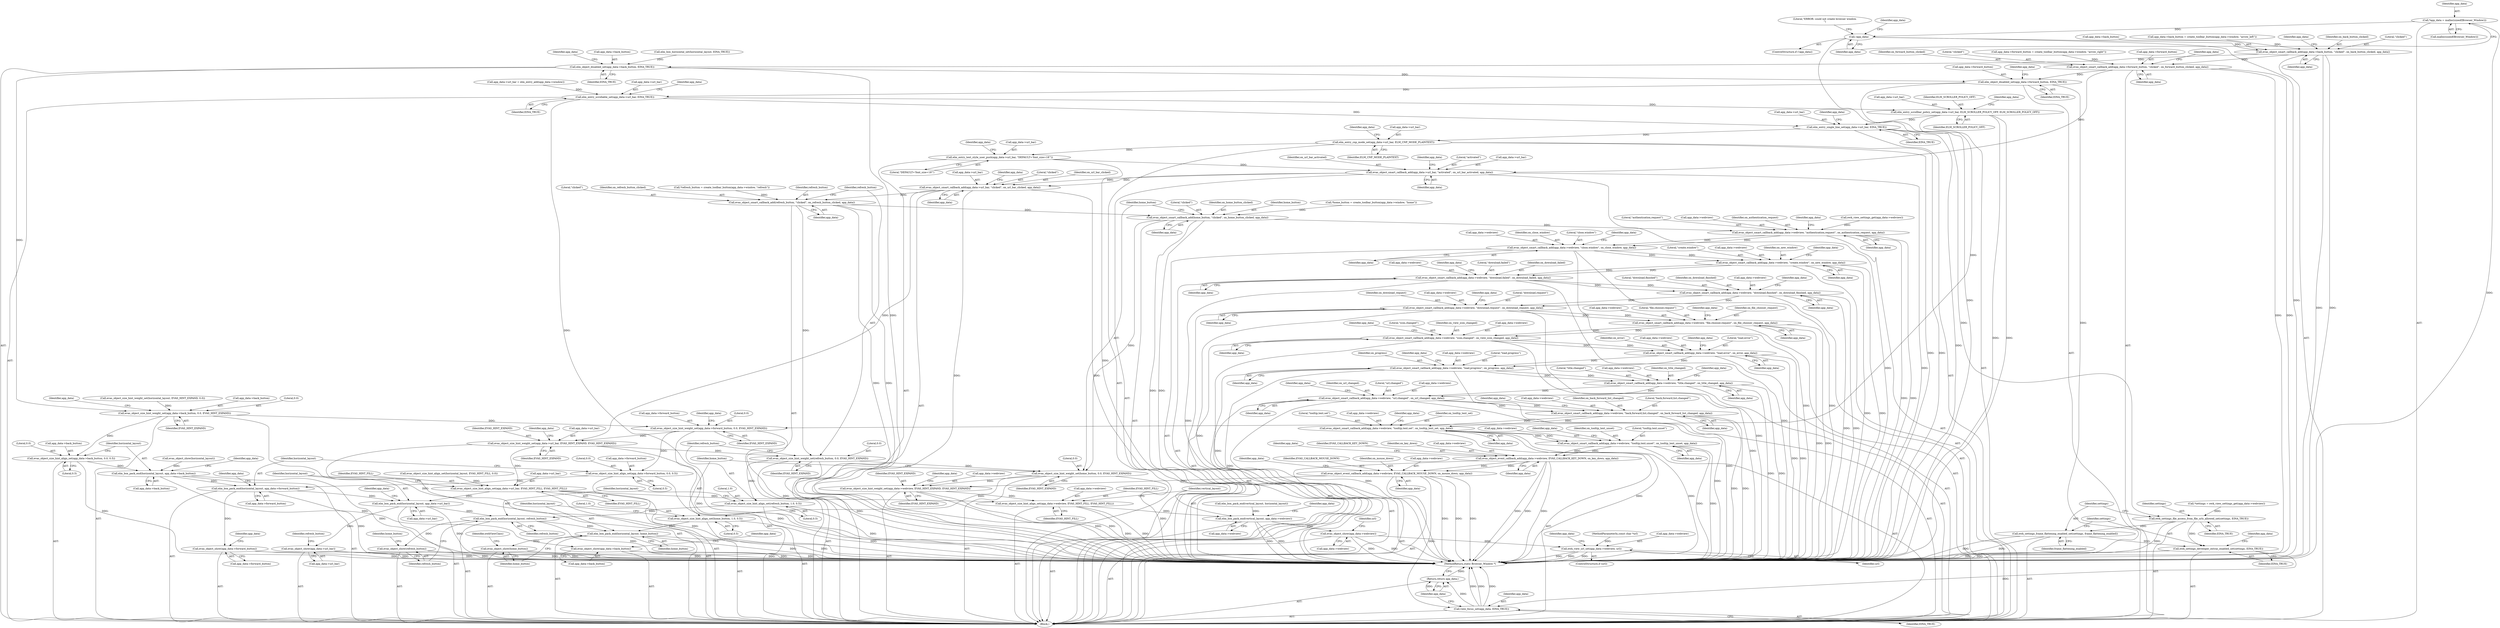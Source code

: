 digraph "0_Chrome_46afbe7f7f55280947e9c06c429a68983ba9d8dd_0@API" {
"1000114" [label="(Call,*app_data = malloc(sizeof(Browser_Window)))"];
"1000120" [label="(Call,!app_data)"];
"1000225" [label="(Call,evas_object_smart_callback_add(app_data->back_button, \"clicked\", on_back_button_clicked, app_data))"];
"1000232" [label="(Call,elm_object_disabled_set(app_data->back_button, EINA_TRUE))"];
"1000237" [label="(Call,evas_object_size_hint_weight_set(app_data->back_button, 0.0, EVAS_HINT_EXPAND))"];
"1000243" [label="(Call,evas_object_size_hint_align_set(app_data->back_button, 0.0, 0.5))"];
"1000249" [label="(Call,elm_box_pack_end(horizontal_layout, app_data->back_button))"];
"1000254" [label="(Call,evas_object_show(app_data->back_button))"];
"1000291" [label="(Call,elm_box_pack_end(horizontal_layout, app_data->forward_button))"];
"1000296" [label="(Call,evas_object_show(app_data->forward_button))"];
"1000360" [label="(Call,elm_box_pack_end(horizontal_layout, app_data->url_bar))"];
"1000365" [label="(Call,evas_object_show(app_data->url_bar))"];
"1000390" [label="(Call,elm_box_pack_end(horizontal_layout, refresh_button))"];
"1000393" [label="(Call,evas_object_show(refresh_button))"];
"1000416" [label="(Call,elm_box_pack_end(horizontal_layout, home_button))"];
"1000419" [label="(Call,evas_object_show(home_button))"];
"1000279" [label="(Call,evas_object_size_hint_weight_set(app_data->forward_button, 0.0, EVAS_HINT_EXPAND))"];
"1000285" [label="(Call,evas_object_size_hint_align_set(app_data->forward_button, 0.0, 0.5))"];
"1000348" [label="(Call,evas_object_size_hint_weight_set(app_data->url_bar, EVAS_HINT_EXPAND, EVAS_HINT_EXPAND))"];
"1000354" [label="(Call,evas_object_size_hint_align_set(app_data->url_bar, EVAS_HINT_FILL, EVAS_HINT_FILL))"];
"1000604" [label="(Call,evas_object_size_hint_align_set(app_data->webview, EVAS_HINT_FILL, EVAS_HINT_FILL))"];
"1000610" [label="(Call,elm_box_pack_end(vertical_layout, app_data->webview))"];
"1000615" [label="(Call,evas_object_show(app_data->webview))"];
"1000621" [label="(Call,ewk_view_url_set(app_data->webview, url))"];
"1000382" [label="(Call,evas_object_size_hint_weight_set(refresh_button, 0.0, EVAS_HINT_EXPAND))"];
"1000386" [label="(Call,evas_object_size_hint_align_set(refresh_button, 1.0, 0.5))"];
"1000408" [label="(Call,evas_object_size_hint_weight_set(home_button, 0.0, EVAS_HINT_EXPAND))"];
"1000412" [label="(Call,evas_object_size_hint_align_set(home_button, 1.0, 0.5))"];
"1000598" [label="(Call,evas_object_size_hint_weight_set(app_data->webview, EVAS_HINT_EXPAND, EVAS_HINT_EXPAND))"];
"1000274" [label="(Call,elm_object_disabled_set(app_data->forward_button, EINA_TRUE))"];
"1000308" [label="(Call,elm_entry_scrollable_set(app_data->url_bar, EINA_TRUE))"];
"1000313" [label="(Call,elm_entry_scrollbar_policy_set(app_data->url_bar, ELM_SCROLLER_POLICY_OFF, ELM_SCROLLER_POLICY_OFF))"];
"1000319" [label="(Call,elm_entry_single_line_set(app_data->url_bar, EINA_TRUE))"];
"1000324" [label="(Call,elm_entry_cnp_mode_set(app_data->url_bar, ELM_CNP_MODE_PLAINTEXT))"];
"1000329" [label="(Call,elm_entry_text_style_user_push(app_data->url_bar, \"DEFAULT='font_size=18'\"))"];
"1000334" [label="(Call,evas_object_smart_callback_add(app_data->url_bar, \"activated\", on_url_bar_activated, app_data))"];
"1000341" [label="(Call,evas_object_smart_callback_add(app_data->url_bar, \"clicked\", on_url_bar_clicked, app_data))"];
"1000377" [label="(Call,evas_object_smart_callback_add(refresh_button, \"clicked\", on_refresh_button_clicked, app_data))"];
"1000403" [label="(Call,evas_object_smart_callback_add(home_button, \"clicked\", on_home_button_clicked, app_data))"];
"1000479" [label="(Call,evas_object_smart_callback_add(app_data->webview, \"authentication,request\", on_authentication_request, app_data))"];
"1000486" [label="(Call,evas_object_smart_callback_add(app_data->webview, \"close,window\", on_close_window, app_data))"];
"1000493" [label="(Call,evas_object_smart_callback_add(app_data->webview, \"create,window\", on_new_window, app_data))"];
"1000500" [label="(Call,evas_object_smart_callback_add(app_data->webview, \"download,failed\", on_download_failed, app_data))"];
"1000507" [label="(Call,evas_object_smart_callback_add(app_data->webview, \"download,finished\", on_download_finished, app_data))"];
"1000514" [label="(Call,evas_object_smart_callback_add(app_data->webview, \"download,request\", on_download_request, app_data))"];
"1000521" [label="(Call,evas_object_smart_callback_add(app_data->webview, \"file,chooser,request\", on_file_chooser_request, app_data))"];
"1000528" [label="(Call,evas_object_smart_callback_add(app_data->webview, \"icon,changed\", on_view_icon_changed, app_data))"];
"1000535" [label="(Call,evas_object_smart_callback_add(app_data->webview, \"load,error\", on_error, app_data))"];
"1000542" [label="(Call,evas_object_smart_callback_add(app_data->webview, \"load,progress\", on_progress, app_data))"];
"1000549" [label="(Call,evas_object_smart_callback_add(app_data->webview, \"title,changed\", on_title_changed, app_data))"];
"1000556" [label="(Call,evas_object_smart_callback_add(app_data->webview, \"url,changed\", on_url_changed, app_data))"];
"1000563" [label="(Call,evas_object_smart_callback_add(app_data->webview, \"back,forward,list,changed\", on_back_forward_list_changed, app_data))"];
"1000570" [label="(Call,evas_object_smart_callback_add(app_data->webview, \"tooltip,text,set\", on_tooltip_text_set, app_data))"];
"1000577" [label="(Call,evas_object_smart_callback_add(app_data->webview, \"tooltip,text,unset\", on_tooltip_text_unset, app_data))"];
"1000584" [label="(Call,evas_object_event_callback_add(app_data->webview, EVAS_CALLBACK_KEY_DOWN, on_key_down, app_data))"];
"1000591" [label="(Call,evas_object_event_callback_add(app_data->webview, EVAS_CALLBACK_MOUSE_DOWN, on_mouse_down, app_data))"];
"1000636" [label="(Call,view_focus_set(app_data, EINA_TRUE))"];
"1000639" [label="(Return,return app_data;)"];
"1000470" [label="(Call,ewk_settings_file_access_from_file_urls_allowed_set(settings, EINA_TRUE))"];
"1000473" [label="(Call,ewk_settings_frame_flattening_enabled_set(settings, frame_flattening_enabled))"];
"1000476" [label="(Call,ewk_settings_developer_extras_enabled_set(settings, EINA_TRUE))"];
"1000267" [label="(Call,evas_object_smart_callback_add(app_data->forward_button, \"clicked\", on_forward_button_clicked, app_data))"];
"1000325" [label="(Call,app_data->url_bar)"];
"1000578" [label="(Call,app_data->webview)"];
"1000298" [label="(Identifier,app_data)"];
"1000411" [label="(Identifier,EVAS_HINT_EXPAND)"];
"1000362" [label="(Call,app_data->url_bar)"];
"1000501" [label="(Call,app_data->webview)"];
"1000471" [label="(Identifier,settings)"];
"1000598" [label="(Call,evas_object_size_hint_weight_set(app_data->webview, EVAS_HINT_EXPAND, EVAS_HINT_EXPAND))"];
"1000472" [label="(Identifier,EINA_TRUE)"];
"1000239" [label="(Identifier,app_data)"];
"1000484" [label="(Identifier,on_authentication_request)"];
"1000596" [label="(Identifier,on_mouse_down)"];
"1000317" [label="(Identifier,ELM_SCROLLER_POLICY_OFF)"];
"1000385" [label="(Identifier,EVAS_HINT_EXPAND)"];
"1000413" [label="(Identifier,home_button)"];
"1000488" [label="(Identifier,app_data)"];
"1000494" [label="(Call,app_data->webview)"];
"1000273" [label="(Identifier,app_data)"];
"1000420" [label="(Identifier,home_button)"];
"1000620" [label="(Identifier,url)"];
"1000340" [label="(Identifier,app_data)"];
"1000116" [label="(Call,malloc(sizeof(Browser_Window)))"];
"1000309" [label="(Call,app_data->url_bar)"];
"1000537" [label="(Identifier,app_data)"];
"1000499" [label="(Identifier,app_data)"];
"1000230" [label="(Identifier,on_back_button_clicked)"];
"1000498" [label="(Identifier,on_new_window)"];
"1000555" [label="(Identifier,app_data)"];
"1000272" [label="(Identifier,on_forward_button_clicked)"];
"1000275" [label="(Call,app_data->forward_button)"];
"1000423" [label="(Identifier,ewkViewClass)"];
"1000345" [label="(Literal,\"clicked\")"];
"1000519" [label="(Identifier,on_download_request)"];
"1000567" [label="(Literal,\"back,forward,list,changed\")"];
"1000415" [label="(Literal,0.5)"];
"1000124" [label="(Literal,\"ERROR: could not create browser window.\n\")"];
"1000247" [label="(Literal,0.0)"];
"1000602" [label="(Identifier,EVAS_HINT_EXPAND)"];
"1000341" [label="(Call,evas_object_smart_callback_add(app_data->url_bar, \"clicked\", on_url_bar_clicked, app_data))"];
"1000320" [label="(Call,app_data->url_bar)"];
"1000339" [label="(Identifier,on_url_bar_activated)"];
"1000486" [label="(Call,evas_object_smart_callback_add(app_data->webview, \"close,window\", on_close_window, app_data))"];
"1000343" [label="(Identifier,app_data)"];
"1000525" [label="(Literal,\"file,chooser,request\")"];
"1000534" [label="(Identifier,app_data)"];
"1000541" [label="(Identifier,app_data)"];
"1000628" [label="(Identifier,app_data)"];
"1000589" [label="(Identifier,on_key_down)"];
"1000271" [label="(Literal,\"clicked\")"];
"1000584" [label="(Call,evas_object_event_callback_add(app_data->webview, EVAS_CALLBACK_KEY_DOWN, on_key_down, app_data))"];
"1000404" [label="(Identifier,home_button)"];
"1000481" [label="(Identifier,app_data)"];
"1000389" [label="(Literal,0.5)"];
"1000512" [label="(Identifier,on_download_finished)"];
"1000474" [label="(Identifier,settings)"];
"1000255" [label="(Call,app_data->back_button)"];
"1000563" [label="(Call,evas_object_smart_callback_add(app_data->webview, \"back,forward,list,changed\", on_back_forward_list_changed, app_data))"];
"1000129" [label="(Identifier,app_data)"];
"1000490" [label="(Literal,\"close,window\")"];
"1000532" [label="(Literal,\"icon,changed\")"];
"1000492" [label="(Identifier,app_data)"];
"1000619" [label="(ControlStructure,if (url))"];
"1000625" [label="(Identifier,url)"];
"1000383" [label="(Identifier,refresh_button)"];
"1000502" [label="(Identifier,app_data)"];
"1000360" [label="(Call,elm_box_pack_end(horizontal_layout, app_data->url_bar))"];
"1000570" [label="(Call,evas_object_smart_callback_add(app_data->webview, \"tooltip,text,set\", on_tooltip_text_set, app_data))"];
"1000321" [label="(Identifier,app_data)"];
"1000565" [label="(Identifier,app_data)"];
"1000284" [label="(Identifier,EVAS_HINT_EXPAND)"];
"1000495" [label="(Identifier,app_data)"];
"1000527" [label="(Identifier,app_data)"];
"1000394" [label="(Identifier,refresh_button)"];
"1000562" [label="(Identifier,app_data)"];
"1000611" [label="(Identifier,vertical_layout)"];
"1000388" [label="(Literal,1.0)"];
"1000637" [label="(Identifier,app_data)"];
"1000542" [label="(Call,evas_object_smart_callback_add(app_data->webview, \"load,progress\", on_progress, app_data))"];
"1000569" [label="(Identifier,app_data)"];
"1000583" [label="(Identifier,app_data)"];
"1000487" [label="(Call,app_data->webview)"];
"1000232" [label="(Call,elm_object_disabled_set(app_data->back_button, EINA_TRUE))"];
"1000575" [label="(Identifier,on_tooltip_text_set)"];
"1000508" [label="(Call,app_data->webview)"];
"1000390" [label="(Call,elm_box_pack_end(horizontal_layout, refresh_button))"];
"1000536" [label="(Call,app_data->webview)"];
"1000476" [label="(Call,ewk_settings_developer_extras_enabled_set(settings, EINA_TRUE))"];
"1000617" [label="(Identifier,app_data)"];
"1000515" [label="(Call,app_data->webview)"];
"1000523" [label="(Identifier,app_data)"];
"1000338" [label="(Literal,\"activated\")"];
"1000346" [label="(Identifier,on_url_bar_clicked)"];
"1000260" [label="(Identifier,app_data)"];
"1000315" [label="(Identifier,app_data)"];
"1000285" [label="(Call,evas_object_size_hint_align_set(app_data->forward_button, 0.0, 0.5))"];
"1000245" [label="(Identifier,app_data)"];
"1000585" [label="(Call,app_data->webview)"];
"1000396" [label="(Call,*home_button = create_toolbar_button(app_data->window, \"home\"))"];
"1000590" [label="(Identifier,app_data)"];
"1000418" [label="(Identifier,home_button)"];
"1000586" [label="(Identifier,app_data)"];
"1000111" [label="(MethodParameterIn,const char *url)"];
"1000296" [label="(Call,evas_object_show(app_data->forward_button))"];
"1000225" [label="(Call,evas_object_smart_callback_add(app_data->back_button, \"clicked\", on_back_button_clicked, app_data))"];
"1000572" [label="(Identifier,app_data)"];
"1000281" [label="(Identifier,app_data)"];
"1000574" [label="(Literal,\"tooltip,text,set\")"];
"1000365" [label="(Call,evas_object_show(app_data->url_bar))"];
"1000622" [label="(Call,app_data->webview)"];
"1000318" [label="(Identifier,ELM_SCROLLER_POLICY_OFF)"];
"1000477" [label="(Identifier,settings)"];
"1000403" [label="(Call,evas_object_smart_callback_add(home_button, \"clicked\", on_home_button_clicked, app_data))"];
"1000112" [label="(Block,)"];
"1000616" [label="(Call,app_data->webview)"];
"1000506" [label="(Identifier,app_data)"];
"1000592" [label="(Call,app_data->webview)"];
"1000544" [label="(Identifier,app_data)"];
"1000237" [label="(Call,evas_object_size_hint_weight_set(app_data->back_button, 0.0, EVAS_HINT_EXPAND))"];
"1000550" [label="(Call,app_data->webview)"];
"1000354" [label="(Call,evas_object_size_hint_align_set(app_data->url_bar, EVAS_HINT_FILL, EVAS_HINT_FILL))"];
"1000359" [label="(Identifier,EVAS_HINT_FILL)"];
"1000539" [label="(Literal,\"load,error\")"];
"1000520" [label="(Identifier,app_data)"];
"1000203" [label="(Call,evas_object_size_hint_weight_set(horizontal_layout, EVAS_HINT_EXPAND, 0.0))"];
"1000334" [label="(Call,evas_object_smart_callback_add(app_data->url_bar, \"activated\", on_url_bar_activated, app_data))"];
"1000577" [label="(Call,evas_object_smart_callback_add(app_data->webview, \"tooltip,text,unset\", on_tooltip_text_unset, app_data))"];
"1000639" [label="(Return,return app_data;)"];
"1000377" [label="(Call,evas_object_smart_callback_add(refresh_button, \"clicked\", on_refresh_button_clicked, app_data))"];
"1000473" [label="(Call,ewk_settings_frame_flattening_enabled_set(settings, frame_flattening_enabled))"];
"1000251" [label="(Call,app_data->back_button)"];
"1000379" [label="(Literal,\"clicked\")"];
"1000256" [label="(Identifier,app_data)"];
"1000236" [label="(Identifier,EINA_TRUE)"];
"1000608" [label="(Identifier,EVAS_HINT_FILL)"];
"1000593" [label="(Identifier,app_data)"];
"1000603" [label="(Identifier,EVAS_HINT_EXPAND)"];
"1000582" [label="(Identifier,on_tooltip_text_unset)"];
"1000242" [label="(Identifier,EVAS_HINT_EXPAND)"];
"1000349" [label="(Call,app_data->url_bar)"];
"1000514" [label="(Call,evas_object_smart_callback_add(app_data->webview, \"download,request\", on_download_request, app_data))"];
"1000605" [label="(Call,app_data->webview)"];
"1000249" [label="(Call,elm_box_pack_end(horizontal_layout, app_data->back_button))"];
"1000330" [label="(Call,app_data->url_bar)"];
"1000597" [label="(Identifier,app_data)"];
"1000493" [label="(Call,evas_object_smart_callback_add(app_data->webview, \"create,window\", on_new_window, app_data))"];
"1000591" [label="(Call,evas_object_event_callback_add(app_data->webview, EVAS_CALLBACK_MOUSE_DOWN, on_mouse_down, app_data))"];
"1000387" [label="(Identifier,refresh_button)"];
"1000278" [label="(Identifier,EINA_TRUE)"];
"1000258" [label="(Call,app_data->forward_button = create_toolbar_button(app_data->window, \"arrow_right\"))"];
"1000610" [label="(Call,elm_box_pack_end(vertical_layout, app_data->webview))"];
"1000114" [label="(Call,*app_data = malloc(sizeof(Browser_Window)))"];
"1000521" [label="(Call,evas_object_smart_callback_add(app_data->webview, \"file,chooser,request\", on_file_chooser_request, app_data))"];
"1000347" [label="(Identifier,app_data)"];
"1000609" [label="(Identifier,EVAS_HINT_FILL)"];
"1000530" [label="(Identifier,app_data)"];
"1000561" [label="(Identifier,on_url_changed)"];
"1000509" [label="(Identifier,app_data)"];
"1000380" [label="(Identifier,on_refresh_button_clicked)"];
"1000268" [label="(Call,app_data->forward_button)"];
"1000214" [label="(Call,evas_object_show(horizontal_layout))"];
"1000366" [label="(Call,app_data->url_bar)"];
"1000312" [label="(Identifier,EINA_TRUE)"];
"1000470" [label="(Call,ewk_settings_file_access_from_file_urls_allowed_set(settings, EINA_TRUE))"];
"1000408" [label="(Call,evas_object_size_hint_weight_set(home_button, 0.0, EVAS_HINT_EXPAND))"];
"1000290" [label="(Literal,0.5)"];
"1000283" [label="(Literal,0.0)"];
"1000229" [label="(Literal,\"clicked\")"];
"1000507" [label="(Call,evas_object_smart_callback_add(app_data->webview, \"download,finished\", on_download_finished, app_data))"];
"1000526" [label="(Identifier,on_file_chooser_request)"];
"1000405" [label="(Literal,\"clicked\")"];
"1000243" [label="(Call,evas_object_size_hint_align_set(app_data->back_button, 0.0, 0.5))"];
"1000314" [label="(Call,app_data->url_bar)"];
"1000641" [label="(MethodReturn,static Browser_Window *)"];
"1000120" [label="(Call,!app_data)"];
"1000248" [label="(Literal,0.5)"];
"1000297" [label="(Call,app_data->forward_button)"];
"1000391" [label="(Identifier,horizontal_layout)"];
"1000115" [label="(Identifier,app_data)"];
"1000414" [label="(Literal,1.0)"];
"1000326" [label="(Identifier,app_data)"];
"1000600" [label="(Identifier,app_data)"];
"1000528" [label="(Call,evas_object_smart_callback_add(app_data->webview, \"icon,changed\", on_view_icon_changed, app_data))"];
"1000547" [label="(Identifier,on_progress)"];
"1000497" [label="(Literal,\"create,window\")"];
"1000571" [label="(Call,app_data->webview)"];
"1000595" [label="(Identifier,EVAS_CALLBACK_MOUSE_DOWN)"];
"1000231" [label="(Identifier,app_data)"];
"1000361" [label="(Identifier,horizontal_layout)"];
"1000302" [label="(Identifier,app_data)"];
"1000615" [label="(Call,evas_object_show(app_data->webview))"];
"1000621" [label="(Call,ewk_view_url_set(app_data->webview, url))"];
"1000606" [label="(Identifier,app_data)"];
"1000640" [label="(Identifier,app_data)"];
"1000238" [label="(Call,app_data->back_button)"];
"1000336" [label="(Identifier,app_data)"];
"1000328" [label="(Identifier,ELM_CNP_MODE_PLAINTEXT)"];
"1000342" [label="(Call,app_data->url_bar)"];
"1000381" [label="(Identifier,app_data)"];
"1000560" [label="(Literal,\"url,changed\")"];
"1000485" [label="(Identifier,app_data)"];
"1000121" [label="(Identifier,app_data)"];
"1000119" [label="(ControlStructure,if (!app_data))"];
"1000353" [label="(Identifier,EVAS_HINT_EXPAND)"];
"1000397" [label="(Identifier,home_button)"];
"1000280" [label="(Call,app_data->forward_button)"];
"1000386" [label="(Call,evas_object_size_hint_align_set(refresh_button, 1.0, 0.5))"];
"1000352" [label="(Identifier,EVAS_HINT_EXPAND)"];
"1000612" [label="(Call,app_data->webview)"];
"1000370" [label="(Call,*refresh_button = create_toolbar_button(app_data->window, \"refresh\"))"];
"1000504" [label="(Literal,\"download,failed\")"];
"1000516" [label="(Identifier,app_data)"];
"1000267" [label="(Call,evas_object_smart_callback_add(app_data->forward_button, \"clicked\", on_forward_button_clicked, app_data))"];
"1000384" [label="(Literal,0.0)"];
"1000300" [label="(Call,app_data->url_bar = elm_entry_add(app_data->window))"];
"1000350" [label="(Identifier,app_data)"];
"1000406" [label="(Identifier,on_home_button_clicked)"];
"1000323" [label="(Identifier,EINA_TRUE)"];
"1000466" [label="(Call,ewk_view_settings_get(app_data->webview))"];
"1000638" [label="(Identifier,EINA_TRUE)"];
"1000233" [label="(Call,app_data->back_button)"];
"1000211" [label="(Call,elm_box_pack_end(vertical_layout, horizontal_layout))"];
"1000500" [label="(Call,evas_object_smart_callback_add(app_data->webview, \"download,failed\", on_download_failed, app_data))"];
"1000392" [label="(Identifier,refresh_button)"];
"1000241" [label="(Literal,0.0)"];
"1000599" [label="(Call,app_data->webview)"];
"1000511" [label="(Literal,\"download,finished\")"];
"1000540" [label="(Identifier,on_error)"];
"1000551" [label="(Identifier,app_data)"];
"1000554" [label="(Identifier,on_title_changed)"];
"1000410" [label="(Literal,0.0)"];
"1000558" [label="(Identifier,app_data)"];
"1000491" [label="(Identifier,on_close_window)"];
"1000292" [label="(Identifier,horizontal_layout)"];
"1000286" [label="(Call,app_data->forward_button)"];
"1000479" [label="(Call,evas_object_smart_callback_add(app_data->webview, \"authentication,request\", on_authentication_request, app_data))"];
"1000518" [label="(Literal,\"download,request\")"];
"1000543" [label="(Call,app_data->webview)"];
"1000576" [label="(Identifier,app_data)"];
"1000333" [label="(Literal,\"DEFAULT='font_size=18'\")"];
"1000329" [label="(Call,elm_entry_text_style_user_push(app_data->url_bar, \"DEFAULT='font_size=18'\"))"];
"1000279" [label="(Call,evas_object_size_hint_weight_set(app_data->forward_button, 0.0, EVAS_HINT_EXPAND))"];
"1000548" [label="(Identifier,app_data)"];
"1000226" [label="(Call,app_data->back_button)"];
"1000355" [label="(Call,app_data->url_bar)"];
"1000274" [label="(Call,elm_object_disabled_set(app_data->forward_button, EINA_TRUE))"];
"1000367" [label="(Identifier,app_data)"];
"1000216" [label="(Call,app_data->back_button = create_toolbar_button(app_data->window, \"arrow_left\"))"];
"1000393" [label="(Call,evas_object_show(refresh_button))"];
"1000636" [label="(Call,view_focus_set(app_data, EINA_TRUE))"];
"1000513" [label="(Identifier,app_data)"];
"1000553" [label="(Literal,\"title,changed\")"];
"1000564" [label="(Call,app_data->webview)"];
"1000581" [label="(Literal,\"tooltip,text,unset\")"];
"1000478" [label="(Identifier,EINA_TRUE)"];
"1000522" [label="(Call,app_data->webview)"];
"1000475" [label="(Identifier,frame_flattening_enabled)"];
"1000289" [label="(Literal,0.0)"];
"1000358" [label="(Identifier,EVAS_HINT_FILL)"];
"1000356" [label="(Identifier,app_data)"];
"1000568" [label="(Identifier,on_back_forward_list_changed)"];
"1000464" [label="(Call,*settings = ewk_view_settings_get(app_data->webview))"];
"1000234" [label="(Identifier,app_data)"];
"1000535" [label="(Call,evas_object_smart_callback_add(app_data->webview, \"load,error\", on_error, app_data))"];
"1000417" [label="(Identifier,horizontal_layout)"];
"1000409" [label="(Identifier,home_button)"];
"1000533" [label="(Identifier,on_view_icon_changed)"];
"1000276" [label="(Identifier,app_data)"];
"1000200" [label="(Call,elm_box_horizontal_set(horizontal_layout, EINA_TRUE))"];
"1000287" [label="(Identifier,app_data)"];
"1000313" [label="(Call,elm_entry_scrollbar_policy_set(app_data->url_bar, ELM_SCROLLER_POLICY_OFF, ELM_SCROLLER_POLICY_OFF))"];
"1000483" [label="(Literal,\"authentication,request\")"];
"1000579" [label="(Identifier,app_data)"];
"1000505" [label="(Identifier,on_download_failed)"];
"1000207" [label="(Call,evas_object_size_hint_align_set(horizontal_layout, EVAS_HINT_FILL, 0.0))"];
"1000546" [label="(Literal,\"load,progress\")"];
"1000293" [label="(Call,app_data->forward_button)"];
"1000371" [label="(Identifier,refresh_button)"];
"1000291" [label="(Call,elm_box_pack_end(horizontal_layout, app_data->forward_button))"];
"1000416" [label="(Call,elm_box_pack_end(horizontal_layout, home_button))"];
"1000382" [label="(Call,evas_object_size_hint_weight_set(refresh_button, 0.0, EVAS_HINT_EXPAND))"];
"1000331" [label="(Identifier,app_data)"];
"1000244" [label="(Call,app_data->back_button)"];
"1000419" [label="(Call,evas_object_show(home_button))"];
"1000412" [label="(Call,evas_object_size_hint_align_set(home_button, 1.0, 0.5))"];
"1000556" [label="(Call,evas_object_smart_callback_add(app_data->webview, \"url,changed\", on_url_changed, app_data))"];
"1000588" [label="(Identifier,EVAS_CALLBACK_KEY_DOWN)"];
"1000480" [label="(Call,app_data->webview)"];
"1000378" [label="(Identifier,refresh_button)"];
"1000557" [label="(Call,app_data->webview)"];
"1000250" [label="(Identifier,horizontal_layout)"];
"1000604" [label="(Call,evas_object_size_hint_align_set(app_data->webview, EVAS_HINT_FILL, EVAS_HINT_FILL))"];
"1000549" [label="(Call,evas_object_smart_callback_add(app_data->webview, \"title,changed\", on_title_changed, app_data))"];
"1000407" [label="(Identifier,app_data)"];
"1000529" [label="(Call,app_data->webview)"];
"1000319" [label="(Call,elm_entry_single_line_set(app_data->url_bar, EINA_TRUE))"];
"1000254" [label="(Call,evas_object_show(app_data->back_button))"];
"1000324" [label="(Call,elm_entry_cnp_mode_set(app_data->url_bar, ELM_CNP_MODE_PLAINTEXT))"];
"1000308" [label="(Call,elm_entry_scrollable_set(app_data->url_bar, EINA_TRUE))"];
"1000335" [label="(Call,app_data->url_bar)"];
"1000348" [label="(Call,evas_object_size_hint_weight_set(app_data->url_bar, EVAS_HINT_EXPAND, EVAS_HINT_EXPAND))"];
"1000114" -> "1000112"  [label="AST: "];
"1000114" -> "1000116"  [label="CFG: "];
"1000115" -> "1000114"  [label="AST: "];
"1000116" -> "1000114"  [label="AST: "];
"1000121" -> "1000114"  [label="CFG: "];
"1000114" -> "1000641"  [label="DDG: "];
"1000114" -> "1000120"  [label="DDG: "];
"1000120" -> "1000119"  [label="AST: "];
"1000120" -> "1000121"  [label="CFG: "];
"1000121" -> "1000120"  [label="AST: "];
"1000124" -> "1000120"  [label="CFG: "];
"1000129" -> "1000120"  [label="CFG: "];
"1000120" -> "1000641"  [label="DDG: "];
"1000120" -> "1000641"  [label="DDG: "];
"1000120" -> "1000225"  [label="DDG: "];
"1000225" -> "1000112"  [label="AST: "];
"1000225" -> "1000231"  [label="CFG: "];
"1000226" -> "1000225"  [label="AST: "];
"1000229" -> "1000225"  [label="AST: "];
"1000230" -> "1000225"  [label="AST: "];
"1000231" -> "1000225"  [label="AST: "];
"1000234" -> "1000225"  [label="CFG: "];
"1000225" -> "1000641"  [label="DDG: "];
"1000225" -> "1000641"  [label="DDG: "];
"1000216" -> "1000225"  [label="DDG: "];
"1000225" -> "1000232"  [label="DDG: "];
"1000225" -> "1000267"  [label="DDG: "];
"1000232" -> "1000112"  [label="AST: "];
"1000232" -> "1000236"  [label="CFG: "];
"1000233" -> "1000232"  [label="AST: "];
"1000236" -> "1000232"  [label="AST: "];
"1000239" -> "1000232"  [label="CFG: "];
"1000232" -> "1000641"  [label="DDG: "];
"1000200" -> "1000232"  [label="DDG: "];
"1000232" -> "1000237"  [label="DDG: "];
"1000232" -> "1000274"  [label="DDG: "];
"1000237" -> "1000112"  [label="AST: "];
"1000237" -> "1000242"  [label="CFG: "];
"1000238" -> "1000237"  [label="AST: "];
"1000241" -> "1000237"  [label="AST: "];
"1000242" -> "1000237"  [label="AST: "];
"1000245" -> "1000237"  [label="CFG: "];
"1000237" -> "1000641"  [label="DDG: "];
"1000203" -> "1000237"  [label="DDG: "];
"1000237" -> "1000243"  [label="DDG: "];
"1000237" -> "1000279"  [label="DDG: "];
"1000243" -> "1000112"  [label="AST: "];
"1000243" -> "1000248"  [label="CFG: "];
"1000244" -> "1000243"  [label="AST: "];
"1000247" -> "1000243"  [label="AST: "];
"1000248" -> "1000243"  [label="AST: "];
"1000250" -> "1000243"  [label="CFG: "];
"1000243" -> "1000641"  [label="DDG: "];
"1000243" -> "1000249"  [label="DDG: "];
"1000249" -> "1000112"  [label="AST: "];
"1000249" -> "1000251"  [label="CFG: "];
"1000250" -> "1000249"  [label="AST: "];
"1000251" -> "1000249"  [label="AST: "];
"1000256" -> "1000249"  [label="CFG: "];
"1000249" -> "1000641"  [label="DDG: "];
"1000214" -> "1000249"  [label="DDG: "];
"1000249" -> "1000254"  [label="DDG: "];
"1000249" -> "1000291"  [label="DDG: "];
"1000254" -> "1000112"  [label="AST: "];
"1000254" -> "1000255"  [label="CFG: "];
"1000255" -> "1000254"  [label="AST: "];
"1000260" -> "1000254"  [label="CFG: "];
"1000254" -> "1000641"  [label="DDG: "];
"1000254" -> "1000641"  [label="DDG: "];
"1000291" -> "1000112"  [label="AST: "];
"1000291" -> "1000293"  [label="CFG: "];
"1000292" -> "1000291"  [label="AST: "];
"1000293" -> "1000291"  [label="AST: "];
"1000298" -> "1000291"  [label="CFG: "];
"1000291" -> "1000641"  [label="DDG: "];
"1000285" -> "1000291"  [label="DDG: "];
"1000291" -> "1000296"  [label="DDG: "];
"1000291" -> "1000360"  [label="DDG: "];
"1000296" -> "1000112"  [label="AST: "];
"1000296" -> "1000297"  [label="CFG: "];
"1000297" -> "1000296"  [label="AST: "];
"1000302" -> "1000296"  [label="CFG: "];
"1000296" -> "1000641"  [label="DDG: "];
"1000296" -> "1000641"  [label="DDG: "];
"1000360" -> "1000112"  [label="AST: "];
"1000360" -> "1000362"  [label="CFG: "];
"1000361" -> "1000360"  [label="AST: "];
"1000362" -> "1000360"  [label="AST: "];
"1000367" -> "1000360"  [label="CFG: "];
"1000360" -> "1000641"  [label="DDG: "];
"1000354" -> "1000360"  [label="DDG: "];
"1000360" -> "1000365"  [label="DDG: "];
"1000360" -> "1000390"  [label="DDG: "];
"1000365" -> "1000112"  [label="AST: "];
"1000365" -> "1000366"  [label="CFG: "];
"1000366" -> "1000365"  [label="AST: "];
"1000371" -> "1000365"  [label="CFG: "];
"1000365" -> "1000641"  [label="DDG: "];
"1000365" -> "1000641"  [label="DDG: "];
"1000390" -> "1000112"  [label="AST: "];
"1000390" -> "1000392"  [label="CFG: "];
"1000391" -> "1000390"  [label="AST: "];
"1000392" -> "1000390"  [label="AST: "];
"1000394" -> "1000390"  [label="CFG: "];
"1000390" -> "1000641"  [label="DDG: "];
"1000386" -> "1000390"  [label="DDG: "];
"1000390" -> "1000393"  [label="DDG: "];
"1000390" -> "1000416"  [label="DDG: "];
"1000393" -> "1000112"  [label="AST: "];
"1000393" -> "1000394"  [label="CFG: "];
"1000394" -> "1000393"  [label="AST: "];
"1000397" -> "1000393"  [label="CFG: "];
"1000393" -> "1000641"  [label="DDG: "];
"1000393" -> "1000641"  [label="DDG: "];
"1000416" -> "1000112"  [label="AST: "];
"1000416" -> "1000418"  [label="CFG: "];
"1000417" -> "1000416"  [label="AST: "];
"1000418" -> "1000416"  [label="AST: "];
"1000420" -> "1000416"  [label="CFG: "];
"1000416" -> "1000641"  [label="DDG: "];
"1000416" -> "1000641"  [label="DDG: "];
"1000412" -> "1000416"  [label="DDG: "];
"1000416" -> "1000419"  [label="DDG: "];
"1000419" -> "1000112"  [label="AST: "];
"1000419" -> "1000420"  [label="CFG: "];
"1000420" -> "1000419"  [label="AST: "];
"1000423" -> "1000419"  [label="CFG: "];
"1000419" -> "1000641"  [label="DDG: "];
"1000419" -> "1000641"  [label="DDG: "];
"1000279" -> "1000112"  [label="AST: "];
"1000279" -> "1000284"  [label="CFG: "];
"1000280" -> "1000279"  [label="AST: "];
"1000283" -> "1000279"  [label="AST: "];
"1000284" -> "1000279"  [label="AST: "];
"1000287" -> "1000279"  [label="CFG: "];
"1000279" -> "1000641"  [label="DDG: "];
"1000274" -> "1000279"  [label="DDG: "];
"1000279" -> "1000285"  [label="DDG: "];
"1000279" -> "1000348"  [label="DDG: "];
"1000285" -> "1000112"  [label="AST: "];
"1000285" -> "1000290"  [label="CFG: "];
"1000286" -> "1000285"  [label="AST: "];
"1000289" -> "1000285"  [label="AST: "];
"1000290" -> "1000285"  [label="AST: "];
"1000292" -> "1000285"  [label="CFG: "];
"1000285" -> "1000641"  [label="DDG: "];
"1000348" -> "1000112"  [label="AST: "];
"1000348" -> "1000353"  [label="CFG: "];
"1000349" -> "1000348"  [label="AST: "];
"1000352" -> "1000348"  [label="AST: "];
"1000353" -> "1000348"  [label="AST: "];
"1000356" -> "1000348"  [label="CFG: "];
"1000348" -> "1000641"  [label="DDG: "];
"1000341" -> "1000348"  [label="DDG: "];
"1000348" -> "1000354"  [label="DDG: "];
"1000348" -> "1000382"  [label="DDG: "];
"1000354" -> "1000112"  [label="AST: "];
"1000354" -> "1000359"  [label="CFG: "];
"1000355" -> "1000354"  [label="AST: "];
"1000358" -> "1000354"  [label="AST: "];
"1000359" -> "1000354"  [label="AST: "];
"1000361" -> "1000354"  [label="CFG: "];
"1000354" -> "1000641"  [label="DDG: "];
"1000207" -> "1000354"  [label="DDG: "];
"1000354" -> "1000604"  [label="DDG: "];
"1000604" -> "1000112"  [label="AST: "];
"1000604" -> "1000609"  [label="CFG: "];
"1000605" -> "1000604"  [label="AST: "];
"1000608" -> "1000604"  [label="AST: "];
"1000609" -> "1000604"  [label="AST: "];
"1000611" -> "1000604"  [label="CFG: "];
"1000604" -> "1000641"  [label="DDG: "];
"1000604" -> "1000641"  [label="DDG: "];
"1000598" -> "1000604"  [label="DDG: "];
"1000604" -> "1000610"  [label="DDG: "];
"1000610" -> "1000112"  [label="AST: "];
"1000610" -> "1000612"  [label="CFG: "];
"1000611" -> "1000610"  [label="AST: "];
"1000612" -> "1000610"  [label="AST: "];
"1000617" -> "1000610"  [label="CFG: "];
"1000610" -> "1000641"  [label="DDG: "];
"1000610" -> "1000641"  [label="DDG: "];
"1000211" -> "1000610"  [label="DDG: "];
"1000610" -> "1000615"  [label="DDG: "];
"1000615" -> "1000112"  [label="AST: "];
"1000615" -> "1000616"  [label="CFG: "];
"1000616" -> "1000615"  [label="AST: "];
"1000620" -> "1000615"  [label="CFG: "];
"1000615" -> "1000641"  [label="DDG: "];
"1000615" -> "1000641"  [label="DDG: "];
"1000615" -> "1000621"  [label="DDG: "];
"1000621" -> "1000619"  [label="AST: "];
"1000621" -> "1000625"  [label="CFG: "];
"1000622" -> "1000621"  [label="AST: "];
"1000625" -> "1000621"  [label="AST: "];
"1000628" -> "1000621"  [label="CFG: "];
"1000621" -> "1000641"  [label="DDG: "];
"1000621" -> "1000641"  [label="DDG: "];
"1000621" -> "1000641"  [label="DDG: "];
"1000111" -> "1000621"  [label="DDG: "];
"1000382" -> "1000112"  [label="AST: "];
"1000382" -> "1000385"  [label="CFG: "];
"1000383" -> "1000382"  [label="AST: "];
"1000384" -> "1000382"  [label="AST: "];
"1000385" -> "1000382"  [label="AST: "];
"1000387" -> "1000382"  [label="CFG: "];
"1000382" -> "1000641"  [label="DDG: "];
"1000377" -> "1000382"  [label="DDG: "];
"1000382" -> "1000386"  [label="DDG: "];
"1000382" -> "1000408"  [label="DDG: "];
"1000386" -> "1000112"  [label="AST: "];
"1000386" -> "1000389"  [label="CFG: "];
"1000387" -> "1000386"  [label="AST: "];
"1000388" -> "1000386"  [label="AST: "];
"1000389" -> "1000386"  [label="AST: "];
"1000391" -> "1000386"  [label="CFG: "];
"1000386" -> "1000641"  [label="DDG: "];
"1000408" -> "1000112"  [label="AST: "];
"1000408" -> "1000411"  [label="CFG: "];
"1000409" -> "1000408"  [label="AST: "];
"1000410" -> "1000408"  [label="AST: "];
"1000411" -> "1000408"  [label="AST: "];
"1000413" -> "1000408"  [label="CFG: "];
"1000408" -> "1000641"  [label="DDG: "];
"1000403" -> "1000408"  [label="DDG: "];
"1000408" -> "1000412"  [label="DDG: "];
"1000408" -> "1000598"  [label="DDG: "];
"1000412" -> "1000112"  [label="AST: "];
"1000412" -> "1000415"  [label="CFG: "];
"1000413" -> "1000412"  [label="AST: "];
"1000414" -> "1000412"  [label="AST: "];
"1000415" -> "1000412"  [label="AST: "];
"1000417" -> "1000412"  [label="CFG: "];
"1000412" -> "1000641"  [label="DDG: "];
"1000598" -> "1000112"  [label="AST: "];
"1000598" -> "1000603"  [label="CFG: "];
"1000599" -> "1000598"  [label="AST: "];
"1000602" -> "1000598"  [label="AST: "];
"1000603" -> "1000598"  [label="AST: "];
"1000606" -> "1000598"  [label="CFG: "];
"1000598" -> "1000641"  [label="DDG: "];
"1000598" -> "1000641"  [label="DDG: "];
"1000591" -> "1000598"  [label="DDG: "];
"1000274" -> "1000112"  [label="AST: "];
"1000274" -> "1000278"  [label="CFG: "];
"1000275" -> "1000274"  [label="AST: "];
"1000278" -> "1000274"  [label="AST: "];
"1000281" -> "1000274"  [label="CFG: "];
"1000274" -> "1000641"  [label="DDG: "];
"1000267" -> "1000274"  [label="DDG: "];
"1000274" -> "1000308"  [label="DDG: "];
"1000308" -> "1000112"  [label="AST: "];
"1000308" -> "1000312"  [label="CFG: "];
"1000309" -> "1000308"  [label="AST: "];
"1000312" -> "1000308"  [label="AST: "];
"1000315" -> "1000308"  [label="CFG: "];
"1000308" -> "1000641"  [label="DDG: "];
"1000300" -> "1000308"  [label="DDG: "];
"1000308" -> "1000313"  [label="DDG: "];
"1000308" -> "1000319"  [label="DDG: "];
"1000313" -> "1000112"  [label="AST: "];
"1000313" -> "1000318"  [label="CFG: "];
"1000314" -> "1000313"  [label="AST: "];
"1000317" -> "1000313"  [label="AST: "];
"1000318" -> "1000313"  [label="AST: "];
"1000321" -> "1000313"  [label="CFG: "];
"1000313" -> "1000641"  [label="DDG: "];
"1000313" -> "1000641"  [label="DDG: "];
"1000313" -> "1000319"  [label="DDG: "];
"1000319" -> "1000112"  [label="AST: "];
"1000319" -> "1000323"  [label="CFG: "];
"1000320" -> "1000319"  [label="AST: "];
"1000323" -> "1000319"  [label="AST: "];
"1000326" -> "1000319"  [label="CFG: "];
"1000319" -> "1000641"  [label="DDG: "];
"1000319" -> "1000324"  [label="DDG: "];
"1000319" -> "1000470"  [label="DDG: "];
"1000324" -> "1000112"  [label="AST: "];
"1000324" -> "1000328"  [label="CFG: "];
"1000325" -> "1000324"  [label="AST: "];
"1000328" -> "1000324"  [label="AST: "];
"1000331" -> "1000324"  [label="CFG: "];
"1000324" -> "1000641"  [label="DDG: "];
"1000324" -> "1000641"  [label="DDG: "];
"1000324" -> "1000329"  [label="DDG: "];
"1000329" -> "1000112"  [label="AST: "];
"1000329" -> "1000333"  [label="CFG: "];
"1000330" -> "1000329"  [label="AST: "];
"1000333" -> "1000329"  [label="AST: "];
"1000336" -> "1000329"  [label="CFG: "];
"1000329" -> "1000641"  [label="DDG: "];
"1000329" -> "1000334"  [label="DDG: "];
"1000334" -> "1000112"  [label="AST: "];
"1000334" -> "1000340"  [label="CFG: "];
"1000335" -> "1000334"  [label="AST: "];
"1000338" -> "1000334"  [label="AST: "];
"1000339" -> "1000334"  [label="AST: "];
"1000340" -> "1000334"  [label="AST: "];
"1000343" -> "1000334"  [label="CFG: "];
"1000334" -> "1000641"  [label="DDG: "];
"1000334" -> "1000641"  [label="DDG: "];
"1000267" -> "1000334"  [label="DDG: "];
"1000334" -> "1000341"  [label="DDG: "];
"1000334" -> "1000341"  [label="DDG: "];
"1000341" -> "1000112"  [label="AST: "];
"1000341" -> "1000347"  [label="CFG: "];
"1000342" -> "1000341"  [label="AST: "];
"1000345" -> "1000341"  [label="AST: "];
"1000346" -> "1000341"  [label="AST: "];
"1000347" -> "1000341"  [label="AST: "];
"1000350" -> "1000341"  [label="CFG: "];
"1000341" -> "1000641"  [label="DDG: "];
"1000341" -> "1000641"  [label="DDG: "];
"1000341" -> "1000377"  [label="DDG: "];
"1000377" -> "1000112"  [label="AST: "];
"1000377" -> "1000381"  [label="CFG: "];
"1000378" -> "1000377"  [label="AST: "];
"1000379" -> "1000377"  [label="AST: "];
"1000380" -> "1000377"  [label="AST: "];
"1000381" -> "1000377"  [label="AST: "];
"1000383" -> "1000377"  [label="CFG: "];
"1000377" -> "1000641"  [label="DDG: "];
"1000377" -> "1000641"  [label="DDG: "];
"1000370" -> "1000377"  [label="DDG: "];
"1000377" -> "1000403"  [label="DDG: "];
"1000403" -> "1000112"  [label="AST: "];
"1000403" -> "1000407"  [label="CFG: "];
"1000404" -> "1000403"  [label="AST: "];
"1000405" -> "1000403"  [label="AST: "];
"1000406" -> "1000403"  [label="AST: "];
"1000407" -> "1000403"  [label="AST: "];
"1000409" -> "1000403"  [label="CFG: "];
"1000403" -> "1000641"  [label="DDG: "];
"1000403" -> "1000641"  [label="DDG: "];
"1000396" -> "1000403"  [label="DDG: "];
"1000403" -> "1000479"  [label="DDG: "];
"1000479" -> "1000112"  [label="AST: "];
"1000479" -> "1000485"  [label="CFG: "];
"1000480" -> "1000479"  [label="AST: "];
"1000483" -> "1000479"  [label="AST: "];
"1000484" -> "1000479"  [label="AST: "];
"1000485" -> "1000479"  [label="AST: "];
"1000488" -> "1000479"  [label="CFG: "];
"1000479" -> "1000641"  [label="DDG: "];
"1000479" -> "1000641"  [label="DDG: "];
"1000466" -> "1000479"  [label="DDG: "];
"1000479" -> "1000486"  [label="DDG: "];
"1000479" -> "1000486"  [label="DDG: "];
"1000486" -> "1000112"  [label="AST: "];
"1000486" -> "1000492"  [label="CFG: "];
"1000487" -> "1000486"  [label="AST: "];
"1000490" -> "1000486"  [label="AST: "];
"1000491" -> "1000486"  [label="AST: "];
"1000492" -> "1000486"  [label="AST: "];
"1000495" -> "1000486"  [label="CFG: "];
"1000486" -> "1000641"  [label="DDG: "];
"1000486" -> "1000641"  [label="DDG: "];
"1000486" -> "1000493"  [label="DDG: "];
"1000486" -> "1000493"  [label="DDG: "];
"1000493" -> "1000112"  [label="AST: "];
"1000493" -> "1000499"  [label="CFG: "];
"1000494" -> "1000493"  [label="AST: "];
"1000497" -> "1000493"  [label="AST: "];
"1000498" -> "1000493"  [label="AST: "];
"1000499" -> "1000493"  [label="AST: "];
"1000502" -> "1000493"  [label="CFG: "];
"1000493" -> "1000641"  [label="DDG: "];
"1000493" -> "1000641"  [label="DDG: "];
"1000493" -> "1000500"  [label="DDG: "];
"1000493" -> "1000500"  [label="DDG: "];
"1000500" -> "1000112"  [label="AST: "];
"1000500" -> "1000506"  [label="CFG: "];
"1000501" -> "1000500"  [label="AST: "];
"1000504" -> "1000500"  [label="AST: "];
"1000505" -> "1000500"  [label="AST: "];
"1000506" -> "1000500"  [label="AST: "];
"1000509" -> "1000500"  [label="CFG: "];
"1000500" -> "1000641"  [label="DDG: "];
"1000500" -> "1000641"  [label="DDG: "];
"1000500" -> "1000507"  [label="DDG: "];
"1000500" -> "1000507"  [label="DDG: "];
"1000507" -> "1000112"  [label="AST: "];
"1000507" -> "1000513"  [label="CFG: "];
"1000508" -> "1000507"  [label="AST: "];
"1000511" -> "1000507"  [label="AST: "];
"1000512" -> "1000507"  [label="AST: "];
"1000513" -> "1000507"  [label="AST: "];
"1000516" -> "1000507"  [label="CFG: "];
"1000507" -> "1000641"  [label="DDG: "];
"1000507" -> "1000641"  [label="DDG: "];
"1000507" -> "1000514"  [label="DDG: "];
"1000507" -> "1000514"  [label="DDG: "];
"1000514" -> "1000112"  [label="AST: "];
"1000514" -> "1000520"  [label="CFG: "];
"1000515" -> "1000514"  [label="AST: "];
"1000518" -> "1000514"  [label="AST: "];
"1000519" -> "1000514"  [label="AST: "];
"1000520" -> "1000514"  [label="AST: "];
"1000523" -> "1000514"  [label="CFG: "];
"1000514" -> "1000641"  [label="DDG: "];
"1000514" -> "1000641"  [label="DDG: "];
"1000514" -> "1000521"  [label="DDG: "];
"1000514" -> "1000521"  [label="DDG: "];
"1000521" -> "1000112"  [label="AST: "];
"1000521" -> "1000527"  [label="CFG: "];
"1000522" -> "1000521"  [label="AST: "];
"1000525" -> "1000521"  [label="AST: "];
"1000526" -> "1000521"  [label="AST: "];
"1000527" -> "1000521"  [label="AST: "];
"1000530" -> "1000521"  [label="CFG: "];
"1000521" -> "1000641"  [label="DDG: "];
"1000521" -> "1000641"  [label="DDG: "];
"1000521" -> "1000528"  [label="DDG: "];
"1000521" -> "1000528"  [label="DDG: "];
"1000528" -> "1000112"  [label="AST: "];
"1000528" -> "1000534"  [label="CFG: "];
"1000529" -> "1000528"  [label="AST: "];
"1000532" -> "1000528"  [label="AST: "];
"1000533" -> "1000528"  [label="AST: "];
"1000534" -> "1000528"  [label="AST: "];
"1000537" -> "1000528"  [label="CFG: "];
"1000528" -> "1000641"  [label="DDG: "];
"1000528" -> "1000641"  [label="DDG: "];
"1000528" -> "1000535"  [label="DDG: "];
"1000528" -> "1000535"  [label="DDG: "];
"1000535" -> "1000112"  [label="AST: "];
"1000535" -> "1000541"  [label="CFG: "];
"1000536" -> "1000535"  [label="AST: "];
"1000539" -> "1000535"  [label="AST: "];
"1000540" -> "1000535"  [label="AST: "];
"1000541" -> "1000535"  [label="AST: "];
"1000544" -> "1000535"  [label="CFG: "];
"1000535" -> "1000641"  [label="DDG: "];
"1000535" -> "1000641"  [label="DDG: "];
"1000535" -> "1000542"  [label="DDG: "];
"1000535" -> "1000542"  [label="DDG: "];
"1000542" -> "1000112"  [label="AST: "];
"1000542" -> "1000548"  [label="CFG: "];
"1000543" -> "1000542"  [label="AST: "];
"1000546" -> "1000542"  [label="AST: "];
"1000547" -> "1000542"  [label="AST: "];
"1000548" -> "1000542"  [label="AST: "];
"1000551" -> "1000542"  [label="CFG: "];
"1000542" -> "1000641"  [label="DDG: "];
"1000542" -> "1000641"  [label="DDG: "];
"1000542" -> "1000549"  [label="DDG: "];
"1000542" -> "1000549"  [label="DDG: "];
"1000549" -> "1000112"  [label="AST: "];
"1000549" -> "1000555"  [label="CFG: "];
"1000550" -> "1000549"  [label="AST: "];
"1000553" -> "1000549"  [label="AST: "];
"1000554" -> "1000549"  [label="AST: "];
"1000555" -> "1000549"  [label="AST: "];
"1000558" -> "1000549"  [label="CFG: "];
"1000549" -> "1000641"  [label="DDG: "];
"1000549" -> "1000641"  [label="DDG: "];
"1000549" -> "1000556"  [label="DDG: "];
"1000549" -> "1000556"  [label="DDG: "];
"1000556" -> "1000112"  [label="AST: "];
"1000556" -> "1000562"  [label="CFG: "];
"1000557" -> "1000556"  [label="AST: "];
"1000560" -> "1000556"  [label="AST: "];
"1000561" -> "1000556"  [label="AST: "];
"1000562" -> "1000556"  [label="AST: "];
"1000565" -> "1000556"  [label="CFG: "];
"1000556" -> "1000641"  [label="DDG: "];
"1000556" -> "1000641"  [label="DDG: "];
"1000556" -> "1000563"  [label="DDG: "];
"1000556" -> "1000563"  [label="DDG: "];
"1000563" -> "1000112"  [label="AST: "];
"1000563" -> "1000569"  [label="CFG: "];
"1000564" -> "1000563"  [label="AST: "];
"1000567" -> "1000563"  [label="AST: "];
"1000568" -> "1000563"  [label="AST: "];
"1000569" -> "1000563"  [label="AST: "];
"1000572" -> "1000563"  [label="CFG: "];
"1000563" -> "1000641"  [label="DDG: "];
"1000563" -> "1000641"  [label="DDG: "];
"1000563" -> "1000570"  [label="DDG: "];
"1000563" -> "1000570"  [label="DDG: "];
"1000570" -> "1000112"  [label="AST: "];
"1000570" -> "1000576"  [label="CFG: "];
"1000571" -> "1000570"  [label="AST: "];
"1000574" -> "1000570"  [label="AST: "];
"1000575" -> "1000570"  [label="AST: "];
"1000576" -> "1000570"  [label="AST: "];
"1000579" -> "1000570"  [label="CFG: "];
"1000570" -> "1000641"  [label="DDG: "];
"1000570" -> "1000641"  [label="DDG: "];
"1000570" -> "1000577"  [label="DDG: "];
"1000570" -> "1000577"  [label="DDG: "];
"1000577" -> "1000112"  [label="AST: "];
"1000577" -> "1000583"  [label="CFG: "];
"1000578" -> "1000577"  [label="AST: "];
"1000581" -> "1000577"  [label="AST: "];
"1000582" -> "1000577"  [label="AST: "];
"1000583" -> "1000577"  [label="AST: "];
"1000586" -> "1000577"  [label="CFG: "];
"1000577" -> "1000641"  [label="DDG: "];
"1000577" -> "1000641"  [label="DDG: "];
"1000577" -> "1000584"  [label="DDG: "];
"1000577" -> "1000584"  [label="DDG: "];
"1000584" -> "1000112"  [label="AST: "];
"1000584" -> "1000590"  [label="CFG: "];
"1000585" -> "1000584"  [label="AST: "];
"1000588" -> "1000584"  [label="AST: "];
"1000589" -> "1000584"  [label="AST: "];
"1000590" -> "1000584"  [label="AST: "];
"1000593" -> "1000584"  [label="CFG: "];
"1000584" -> "1000641"  [label="DDG: "];
"1000584" -> "1000641"  [label="DDG: "];
"1000584" -> "1000641"  [label="DDG: "];
"1000584" -> "1000591"  [label="DDG: "];
"1000584" -> "1000591"  [label="DDG: "];
"1000591" -> "1000112"  [label="AST: "];
"1000591" -> "1000597"  [label="CFG: "];
"1000592" -> "1000591"  [label="AST: "];
"1000595" -> "1000591"  [label="AST: "];
"1000596" -> "1000591"  [label="AST: "];
"1000597" -> "1000591"  [label="AST: "];
"1000600" -> "1000591"  [label="CFG: "];
"1000591" -> "1000641"  [label="DDG: "];
"1000591" -> "1000641"  [label="DDG: "];
"1000591" -> "1000641"  [label="DDG: "];
"1000591" -> "1000636"  [label="DDG: "];
"1000636" -> "1000112"  [label="AST: "];
"1000636" -> "1000638"  [label="CFG: "];
"1000637" -> "1000636"  [label="AST: "];
"1000638" -> "1000636"  [label="AST: "];
"1000640" -> "1000636"  [label="CFG: "];
"1000636" -> "1000641"  [label="DDG: "];
"1000636" -> "1000641"  [label="DDG: "];
"1000636" -> "1000641"  [label="DDG: "];
"1000476" -> "1000636"  [label="DDG: "];
"1000636" -> "1000639"  [label="DDG: "];
"1000639" -> "1000112"  [label="AST: "];
"1000639" -> "1000640"  [label="CFG: "];
"1000640" -> "1000639"  [label="AST: "];
"1000641" -> "1000639"  [label="CFG: "];
"1000639" -> "1000641"  [label="DDG: "];
"1000640" -> "1000639"  [label="DDG: "];
"1000470" -> "1000112"  [label="AST: "];
"1000470" -> "1000472"  [label="CFG: "];
"1000471" -> "1000470"  [label="AST: "];
"1000472" -> "1000470"  [label="AST: "];
"1000474" -> "1000470"  [label="CFG: "];
"1000470" -> "1000641"  [label="DDG: "];
"1000464" -> "1000470"  [label="DDG: "];
"1000470" -> "1000473"  [label="DDG: "];
"1000470" -> "1000476"  [label="DDG: "];
"1000473" -> "1000112"  [label="AST: "];
"1000473" -> "1000475"  [label="CFG: "];
"1000474" -> "1000473"  [label="AST: "];
"1000475" -> "1000473"  [label="AST: "];
"1000477" -> "1000473"  [label="CFG: "];
"1000473" -> "1000641"  [label="DDG: "];
"1000473" -> "1000641"  [label="DDG: "];
"1000473" -> "1000476"  [label="DDG: "];
"1000476" -> "1000112"  [label="AST: "];
"1000476" -> "1000478"  [label="CFG: "];
"1000477" -> "1000476"  [label="AST: "];
"1000478" -> "1000476"  [label="AST: "];
"1000481" -> "1000476"  [label="CFG: "];
"1000476" -> "1000641"  [label="DDG: "];
"1000476" -> "1000641"  [label="DDG: "];
"1000267" -> "1000112"  [label="AST: "];
"1000267" -> "1000273"  [label="CFG: "];
"1000268" -> "1000267"  [label="AST: "];
"1000271" -> "1000267"  [label="AST: "];
"1000272" -> "1000267"  [label="AST: "];
"1000273" -> "1000267"  [label="AST: "];
"1000276" -> "1000267"  [label="CFG: "];
"1000267" -> "1000641"  [label="DDG: "];
"1000267" -> "1000641"  [label="DDG: "];
"1000258" -> "1000267"  [label="DDG: "];
}
